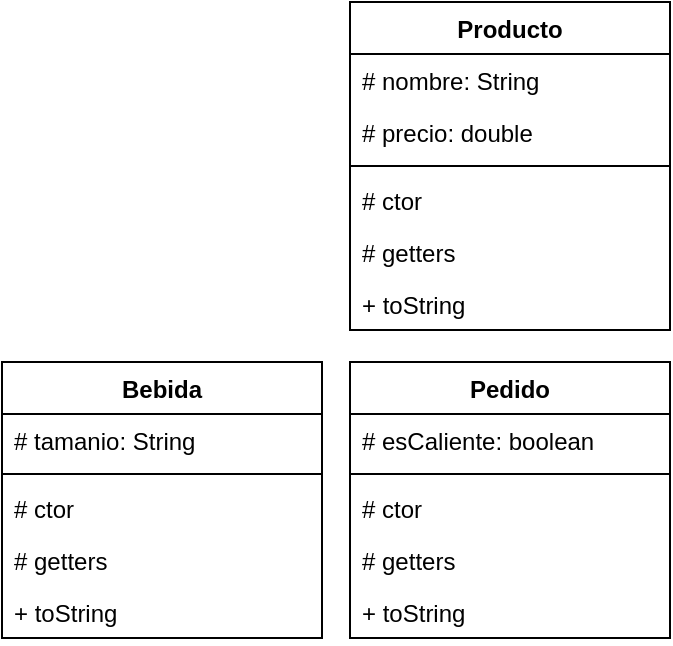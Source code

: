 <mxfile version="27.1.1">
  <diagram name="Página-1" id="UyzsNHCTP_0HLDwnywgG">
    <mxGraphModel dx="1426" dy="801" grid="1" gridSize="10" guides="1" tooltips="1" connect="1" arrows="1" fold="1" page="1" pageScale="1" pageWidth="827" pageHeight="1169" math="0" shadow="0">
      <root>
        <mxCell id="0" />
        <mxCell id="1" parent="0" />
        <mxCell id="KiHBRrctgCg1EZzvczgn-1" value="Producto" style="swimlane;fontStyle=1;align=center;verticalAlign=top;childLayout=stackLayout;horizontal=1;startSize=26;horizontalStack=0;resizeParent=1;resizeParentMax=0;resizeLast=0;collapsible=1;marginBottom=0;whiteSpace=wrap;html=1;" vertex="1" parent="1">
          <mxGeometry x="334" y="40" width="160" height="164" as="geometry" />
        </mxCell>
        <mxCell id="KiHBRrctgCg1EZzvczgn-2" value="# nombre: String" style="text;strokeColor=none;fillColor=none;align=left;verticalAlign=top;spacingLeft=4;spacingRight=4;overflow=hidden;rotatable=0;points=[[0,0.5],[1,0.5]];portConstraint=eastwest;whiteSpace=wrap;html=1;" vertex="1" parent="KiHBRrctgCg1EZzvczgn-1">
          <mxGeometry y="26" width="160" height="26" as="geometry" />
        </mxCell>
        <mxCell id="KiHBRrctgCg1EZzvczgn-5" value="# precio: double" style="text;strokeColor=none;fillColor=none;align=left;verticalAlign=top;spacingLeft=4;spacingRight=4;overflow=hidden;rotatable=0;points=[[0,0.5],[1,0.5]];portConstraint=eastwest;whiteSpace=wrap;html=1;" vertex="1" parent="KiHBRrctgCg1EZzvczgn-1">
          <mxGeometry y="52" width="160" height="26" as="geometry" />
        </mxCell>
        <mxCell id="KiHBRrctgCg1EZzvczgn-3" value="" style="line;strokeWidth=1;fillColor=none;align=left;verticalAlign=middle;spacingTop=-1;spacingLeft=3;spacingRight=3;rotatable=0;labelPosition=right;points=[];portConstraint=eastwest;strokeColor=inherit;" vertex="1" parent="KiHBRrctgCg1EZzvczgn-1">
          <mxGeometry y="78" width="160" height="8" as="geometry" />
        </mxCell>
        <mxCell id="KiHBRrctgCg1EZzvczgn-4" value="# ctor" style="text;strokeColor=none;fillColor=none;align=left;verticalAlign=top;spacingLeft=4;spacingRight=4;overflow=hidden;rotatable=0;points=[[0,0.5],[1,0.5]];portConstraint=eastwest;whiteSpace=wrap;html=1;" vertex="1" parent="KiHBRrctgCg1EZzvczgn-1">
          <mxGeometry y="86" width="160" height="26" as="geometry" />
        </mxCell>
        <mxCell id="KiHBRrctgCg1EZzvczgn-8" value="# getters" style="text;strokeColor=none;fillColor=none;align=left;verticalAlign=top;spacingLeft=4;spacingRight=4;overflow=hidden;rotatable=0;points=[[0,0.5],[1,0.5]];portConstraint=eastwest;whiteSpace=wrap;html=1;" vertex="1" parent="KiHBRrctgCg1EZzvczgn-1">
          <mxGeometry y="112" width="160" height="26" as="geometry" />
        </mxCell>
        <mxCell id="KiHBRrctgCg1EZzvczgn-9" value="+ toString" style="text;strokeColor=none;fillColor=none;align=left;verticalAlign=top;spacingLeft=4;spacingRight=4;overflow=hidden;rotatable=0;points=[[0,0.5],[1,0.5]];portConstraint=eastwest;whiteSpace=wrap;html=1;" vertex="1" parent="KiHBRrctgCg1EZzvczgn-1">
          <mxGeometry y="138" width="160" height="26" as="geometry" />
        </mxCell>
        <mxCell id="KiHBRrctgCg1EZzvczgn-11" value="Bebida" style="swimlane;fontStyle=1;align=center;verticalAlign=top;childLayout=stackLayout;horizontal=1;startSize=26;horizontalStack=0;resizeParent=1;resizeParentMax=0;resizeLast=0;collapsible=1;marginBottom=0;whiteSpace=wrap;html=1;" vertex="1" parent="1">
          <mxGeometry x="160" y="220" width="160" height="138" as="geometry" />
        </mxCell>
        <mxCell id="KiHBRrctgCg1EZzvczgn-12" value="# tamanio: String" style="text;strokeColor=none;fillColor=none;align=left;verticalAlign=top;spacingLeft=4;spacingRight=4;overflow=hidden;rotatable=0;points=[[0,0.5],[1,0.5]];portConstraint=eastwest;whiteSpace=wrap;html=1;" vertex="1" parent="KiHBRrctgCg1EZzvczgn-11">
          <mxGeometry y="26" width="160" height="26" as="geometry" />
        </mxCell>
        <mxCell id="KiHBRrctgCg1EZzvczgn-14" value="" style="line;strokeWidth=1;fillColor=none;align=left;verticalAlign=middle;spacingTop=-1;spacingLeft=3;spacingRight=3;rotatable=0;labelPosition=right;points=[];portConstraint=eastwest;strokeColor=inherit;" vertex="1" parent="KiHBRrctgCg1EZzvczgn-11">
          <mxGeometry y="52" width="160" height="8" as="geometry" />
        </mxCell>
        <mxCell id="KiHBRrctgCg1EZzvczgn-15" value="# ctor" style="text;strokeColor=none;fillColor=none;align=left;verticalAlign=top;spacingLeft=4;spacingRight=4;overflow=hidden;rotatable=0;points=[[0,0.5],[1,0.5]];portConstraint=eastwest;whiteSpace=wrap;html=1;" vertex="1" parent="KiHBRrctgCg1EZzvczgn-11">
          <mxGeometry y="60" width="160" height="26" as="geometry" />
        </mxCell>
        <mxCell id="KiHBRrctgCg1EZzvczgn-16" value="# getters" style="text;strokeColor=none;fillColor=none;align=left;verticalAlign=top;spacingLeft=4;spacingRight=4;overflow=hidden;rotatable=0;points=[[0,0.5],[1,0.5]];portConstraint=eastwest;whiteSpace=wrap;html=1;" vertex="1" parent="KiHBRrctgCg1EZzvczgn-11">
          <mxGeometry y="86" width="160" height="26" as="geometry" />
        </mxCell>
        <mxCell id="KiHBRrctgCg1EZzvczgn-17" value="+ toString" style="text;strokeColor=none;fillColor=none;align=left;verticalAlign=top;spacingLeft=4;spacingRight=4;overflow=hidden;rotatable=0;points=[[0,0.5],[1,0.5]];portConstraint=eastwest;whiteSpace=wrap;html=1;" vertex="1" parent="KiHBRrctgCg1EZzvczgn-11">
          <mxGeometry y="112" width="160" height="26" as="geometry" />
        </mxCell>
        <mxCell id="KiHBRrctgCg1EZzvczgn-18" value="Pedido" style="swimlane;fontStyle=1;align=center;verticalAlign=top;childLayout=stackLayout;horizontal=1;startSize=26;horizontalStack=0;resizeParent=1;resizeParentMax=0;resizeLast=0;collapsible=1;marginBottom=0;whiteSpace=wrap;html=1;" vertex="1" parent="1">
          <mxGeometry x="334" y="220" width="160" height="138" as="geometry" />
        </mxCell>
        <mxCell id="KiHBRrctgCg1EZzvczgn-19" value="# esCaliente: boolean" style="text;strokeColor=none;fillColor=none;align=left;verticalAlign=top;spacingLeft=4;spacingRight=4;overflow=hidden;rotatable=0;points=[[0,0.5],[1,0.5]];portConstraint=eastwest;whiteSpace=wrap;html=1;" vertex="1" parent="KiHBRrctgCg1EZzvczgn-18">
          <mxGeometry y="26" width="160" height="26" as="geometry" />
        </mxCell>
        <mxCell id="KiHBRrctgCg1EZzvczgn-20" value="" style="line;strokeWidth=1;fillColor=none;align=left;verticalAlign=middle;spacingTop=-1;spacingLeft=3;spacingRight=3;rotatable=0;labelPosition=right;points=[];portConstraint=eastwest;strokeColor=inherit;" vertex="1" parent="KiHBRrctgCg1EZzvczgn-18">
          <mxGeometry y="52" width="160" height="8" as="geometry" />
        </mxCell>
        <mxCell id="KiHBRrctgCg1EZzvczgn-21" value="# ctor" style="text;strokeColor=none;fillColor=none;align=left;verticalAlign=top;spacingLeft=4;spacingRight=4;overflow=hidden;rotatable=0;points=[[0,0.5],[1,0.5]];portConstraint=eastwest;whiteSpace=wrap;html=1;" vertex="1" parent="KiHBRrctgCg1EZzvczgn-18">
          <mxGeometry y="60" width="160" height="26" as="geometry" />
        </mxCell>
        <mxCell id="KiHBRrctgCg1EZzvczgn-22" value="# getters" style="text;strokeColor=none;fillColor=none;align=left;verticalAlign=top;spacingLeft=4;spacingRight=4;overflow=hidden;rotatable=0;points=[[0,0.5],[1,0.5]];portConstraint=eastwest;whiteSpace=wrap;html=1;" vertex="1" parent="KiHBRrctgCg1EZzvczgn-18">
          <mxGeometry y="86" width="160" height="26" as="geometry" />
        </mxCell>
        <mxCell id="KiHBRrctgCg1EZzvczgn-23" value="+ toString" style="text;strokeColor=none;fillColor=none;align=left;verticalAlign=top;spacingLeft=4;spacingRight=4;overflow=hidden;rotatable=0;points=[[0,0.5],[1,0.5]];portConstraint=eastwest;whiteSpace=wrap;html=1;" vertex="1" parent="KiHBRrctgCg1EZzvczgn-18">
          <mxGeometry y="112" width="160" height="26" as="geometry" />
        </mxCell>
      </root>
    </mxGraphModel>
  </diagram>
</mxfile>
